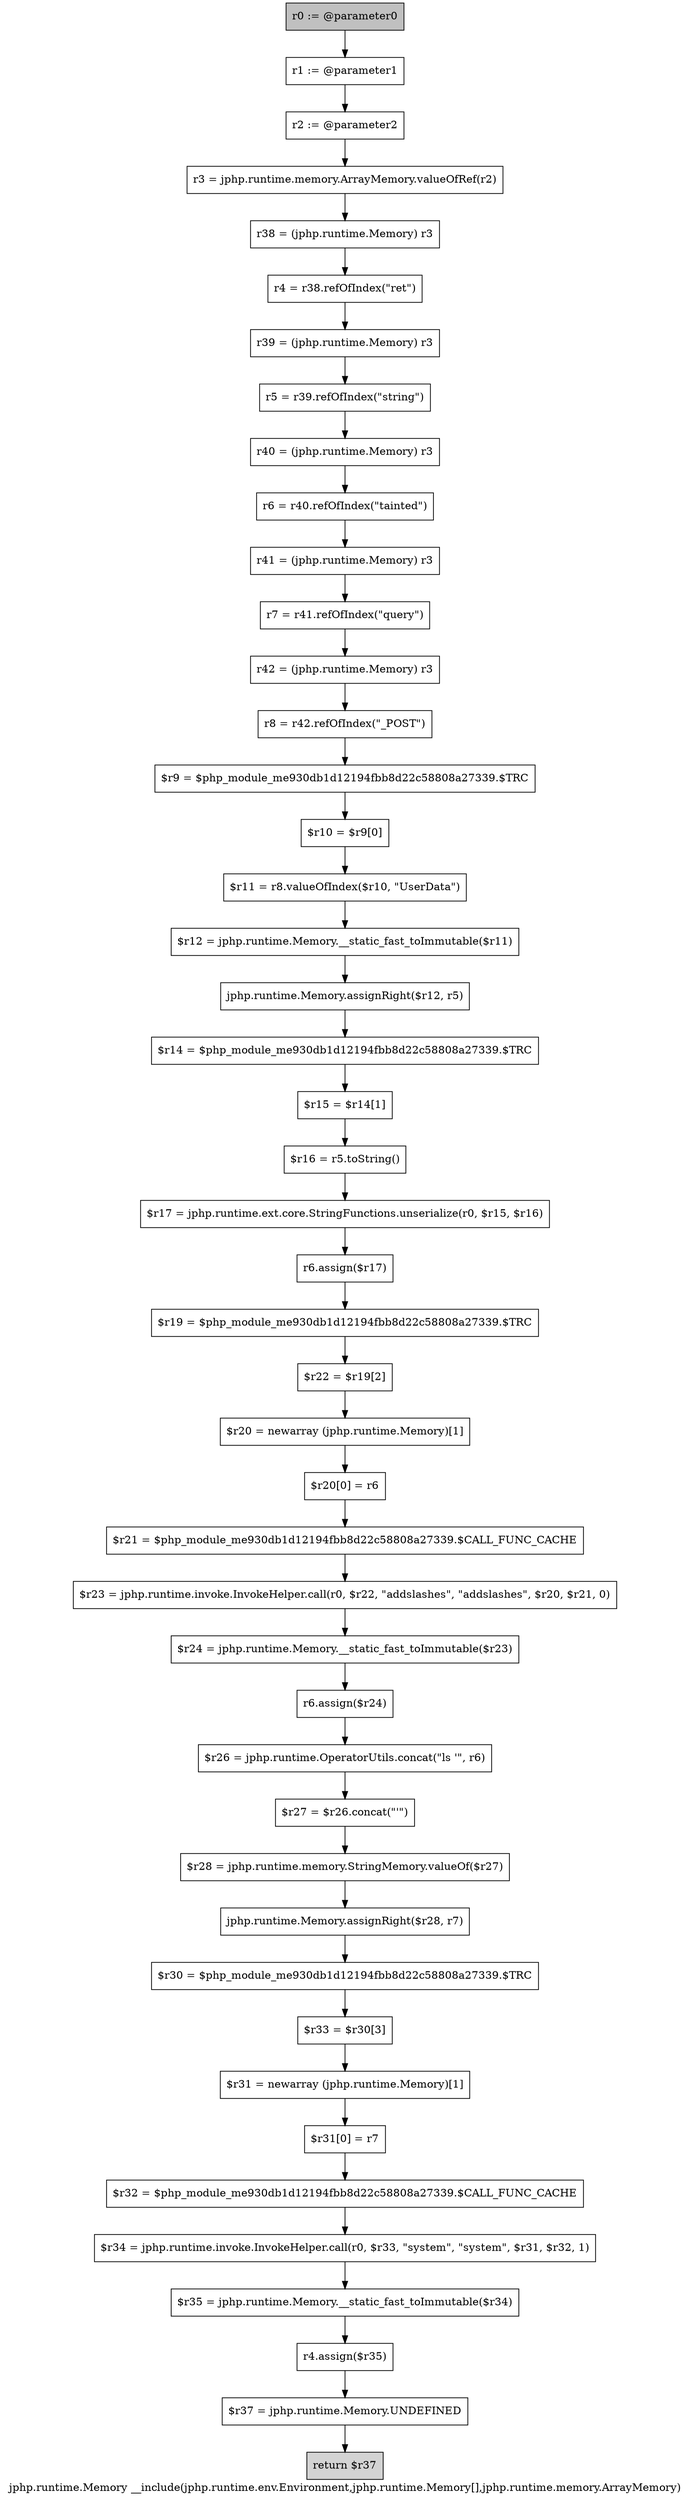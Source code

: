 digraph "jphp.runtime.Memory __include(jphp.runtime.env.Environment,jphp.runtime.Memory[],jphp.runtime.memory.ArrayMemory)" {
    label="jphp.runtime.Memory __include(jphp.runtime.env.Environment,jphp.runtime.Memory[],jphp.runtime.memory.ArrayMemory)";
    node [shape=box];
    "0" [style=filled,fillcolor=gray,label="r0 := @parameter0",];
    "1" [label="r1 := @parameter1",];
    "0"->"1";
    "2" [label="r2 := @parameter2",];
    "1"->"2";
    "3" [label="r3 = jphp.runtime.memory.ArrayMemory.valueOfRef(r2)",];
    "2"->"3";
    "4" [label="r38 = (jphp.runtime.Memory) r3",];
    "3"->"4";
    "5" [label="r4 = r38.refOfIndex(\"ret\")",];
    "4"->"5";
    "6" [label="r39 = (jphp.runtime.Memory) r3",];
    "5"->"6";
    "7" [label="r5 = r39.refOfIndex(\"string\")",];
    "6"->"7";
    "8" [label="r40 = (jphp.runtime.Memory) r3",];
    "7"->"8";
    "9" [label="r6 = r40.refOfIndex(\"tainted\")",];
    "8"->"9";
    "10" [label="r41 = (jphp.runtime.Memory) r3",];
    "9"->"10";
    "11" [label="r7 = r41.refOfIndex(\"query\")",];
    "10"->"11";
    "12" [label="r42 = (jphp.runtime.Memory) r3",];
    "11"->"12";
    "13" [label="r8 = r42.refOfIndex(\"_POST\")",];
    "12"->"13";
    "14" [label="$r9 = $php_module_me930db1d12194fbb8d22c58808a27339.$TRC",];
    "13"->"14";
    "15" [label="$r10 = $r9[0]",];
    "14"->"15";
    "16" [label="$r11 = r8.valueOfIndex($r10, \"UserData\")",];
    "15"->"16";
    "17" [label="$r12 = jphp.runtime.Memory.__static_fast_toImmutable($r11)",];
    "16"->"17";
    "18" [label="jphp.runtime.Memory.assignRight($r12, r5)",];
    "17"->"18";
    "19" [label="$r14 = $php_module_me930db1d12194fbb8d22c58808a27339.$TRC",];
    "18"->"19";
    "20" [label="$r15 = $r14[1]",];
    "19"->"20";
    "21" [label="$r16 = r5.toString()",];
    "20"->"21";
    "22" [label="$r17 = jphp.runtime.ext.core.StringFunctions.unserialize(r0, $r15, $r16)",];
    "21"->"22";
    "23" [label="r6.assign($r17)",];
    "22"->"23";
    "24" [label="$r19 = $php_module_me930db1d12194fbb8d22c58808a27339.$TRC",];
    "23"->"24";
    "25" [label="$r22 = $r19[2]",];
    "24"->"25";
    "26" [label="$r20 = newarray (jphp.runtime.Memory)[1]",];
    "25"->"26";
    "27" [label="$r20[0] = r6",];
    "26"->"27";
    "28" [label="$r21 = $php_module_me930db1d12194fbb8d22c58808a27339.$CALL_FUNC_CACHE",];
    "27"->"28";
    "29" [label="$r23 = jphp.runtime.invoke.InvokeHelper.call(r0, $r22, \"addslashes\", \"addslashes\", $r20, $r21, 0)",];
    "28"->"29";
    "30" [label="$r24 = jphp.runtime.Memory.__static_fast_toImmutable($r23)",];
    "29"->"30";
    "31" [label="r6.assign($r24)",];
    "30"->"31";
    "32" [label="$r26 = jphp.runtime.OperatorUtils.concat(\"ls \'\", r6)",];
    "31"->"32";
    "33" [label="$r27 = $r26.concat(\"\'\")",];
    "32"->"33";
    "34" [label="$r28 = jphp.runtime.memory.StringMemory.valueOf($r27)",];
    "33"->"34";
    "35" [label="jphp.runtime.Memory.assignRight($r28, r7)",];
    "34"->"35";
    "36" [label="$r30 = $php_module_me930db1d12194fbb8d22c58808a27339.$TRC",];
    "35"->"36";
    "37" [label="$r33 = $r30[3]",];
    "36"->"37";
    "38" [label="$r31 = newarray (jphp.runtime.Memory)[1]",];
    "37"->"38";
    "39" [label="$r31[0] = r7",];
    "38"->"39";
    "40" [label="$r32 = $php_module_me930db1d12194fbb8d22c58808a27339.$CALL_FUNC_CACHE",];
    "39"->"40";
    "41" [label="$r34 = jphp.runtime.invoke.InvokeHelper.call(r0, $r33, \"system\", \"system\", $r31, $r32, 1)",];
    "40"->"41";
    "42" [label="$r35 = jphp.runtime.Memory.__static_fast_toImmutable($r34)",];
    "41"->"42";
    "43" [label="r4.assign($r35)",];
    "42"->"43";
    "44" [label="$r37 = jphp.runtime.Memory.UNDEFINED",];
    "43"->"44";
    "45" [style=filled,fillcolor=lightgray,label="return $r37",];
    "44"->"45";
}
